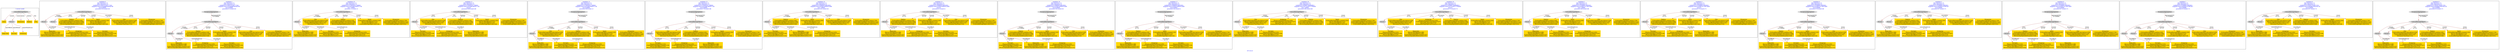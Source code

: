 digraph n0 {
fontcolor="blue"
remincross="true"
label="s01-cb.csv"
subgraph cluster_0 {
label="1-correct model"
n2[style="filled",color="white",fillcolor="lightgray",label="CulturalHeritageObject1"];
n3[shape="plaintext",style="filled",fillcolor="gold",label="Dated"];
n4[style="filled",color="white",fillcolor="lightgray",label="Person1"];
n5[shape="plaintext",style="filled",fillcolor="gold",label="Dimensions"];
n6[shape="plaintext",style="filled",fillcolor="gold",label="Medium"];
n7[shape="plaintext",style="filled",fillcolor="gold",label="Title"];
n8[shape="plaintext",style="filled",fillcolor="gold",label="Begin Date"];
n9[shape="plaintext",style="filled",fillcolor="gold",label="End Date"];
n10[shape="plaintext",style="filled",fillcolor="gold",label="Attribution"];
}
subgraph cluster_1 {
label="candidate 0\nlink coherence:1.0\nnode coherence:1.0\nconfidence:0.5443122190777542\nmapping score:0.6100088349306799\ncost:8.99994\n-precision:0.56-recall:0.62"
n12[style="filled",color="white",fillcolor="lightgray",label="CulturalHeritageObject1"];
n13[style="filled",color="white",fillcolor="lightgray",label="Person1"];
n14[style="filled",color="white",fillcolor="lightgray",label="Person2"];
n15[shape="plaintext",style="filled",fillcolor="gold",label="End Date\n[Person,dateOfDeath,0.501]\n[CulturalHeritageObject,created,0.239]\n[Person,dateOfBirth,0.225]\n[Person,biographicalInformation,0.034]"];
n16[shape="plaintext",style="filled",fillcolor="gold",label="Medium\n[CulturalHeritageObject,medium,0.83]\n[CulturalHeritageObject,description,0.064]\n[CulturalHeritageObject,provenance,0.057]\n[Person,biographicalInformation,0.049]"];
n17[shape="plaintext",style="filled",fillcolor="gold",label="Dated\n[CulturalHeritageObject,created,0.565]\n[Person,dateOfDeath,0.215]\n[Person,dateOfBirth,0.161]\n[CulturalHeritageObject,title,0.06]"];
n18[shape="plaintext",style="filled",fillcolor="gold",label="Title\n[CulturalHeritageObject,description,0.359]\n[Person,biographicalInformation,0.256]\n[CulturalHeritageObject,title,0.232]\n[Document,classLink,0.153]"];
n19[shape="plaintext",style="filled",fillcolor="gold",label="Begin Date\n[Person,dateOfDeath,0.396]\n[Person,dateOfBirth,0.308]\n[CulturalHeritageObject,created,0.247]\n[Person,biographicalInformation,0.05]"];
n20[shape="plaintext",style="filled",fillcolor="gold",label="Attribution\n[Person,nameOfThePerson,0.405]\n[CulturalHeritageObject,description,0.267]\n[Document,classLink,0.214]\n[CulturalHeritageObject,provenance,0.115]"];
n21[shape="plaintext",style="filled",fillcolor="gold",label="Dimensions\n[CulturalHeritageObject,extent,0.754]\n[CulturalHeritageObject,description,0.127]\n[CulturalHeritageObject,provenance,0.093]\n[CulturalHeritageObject,title,0.025]"];
}
subgraph cluster_2 {
label="candidate 1\nlink coherence:1.0\nnode coherence:1.0\nconfidence:0.5443122190777542\nmapping score:0.6100088349306799\ncost:9.99989\n-precision:0.5-recall:0.62"
n23[style="filled",color="white",fillcolor="lightgray",label="CulturalHeritageObject1"];
n24[style="filled",color="white",fillcolor="lightgray",label="Person1"];
n25[style="filled",color="white",fillcolor="lightgray",label="Person2"];
n26[style="filled",color="white",fillcolor="lightgray",label="EuropeanaAggregation1"];
n27[shape="plaintext",style="filled",fillcolor="gold",label="End Date\n[Person,dateOfDeath,0.501]\n[CulturalHeritageObject,created,0.239]\n[Person,dateOfBirth,0.225]\n[Person,biographicalInformation,0.034]"];
n28[shape="plaintext",style="filled",fillcolor="gold",label="Medium\n[CulturalHeritageObject,medium,0.83]\n[CulturalHeritageObject,description,0.064]\n[CulturalHeritageObject,provenance,0.057]\n[Person,biographicalInformation,0.049]"];
n29[shape="plaintext",style="filled",fillcolor="gold",label="Dated\n[CulturalHeritageObject,created,0.565]\n[Person,dateOfDeath,0.215]\n[Person,dateOfBirth,0.161]\n[CulturalHeritageObject,title,0.06]"];
n30[shape="plaintext",style="filled",fillcolor="gold",label="Title\n[CulturalHeritageObject,description,0.359]\n[Person,biographicalInformation,0.256]\n[CulturalHeritageObject,title,0.232]\n[Document,classLink,0.153]"];
n31[shape="plaintext",style="filled",fillcolor="gold",label="Begin Date\n[Person,dateOfDeath,0.396]\n[Person,dateOfBirth,0.308]\n[CulturalHeritageObject,created,0.247]\n[Person,biographicalInformation,0.05]"];
n32[shape="plaintext",style="filled",fillcolor="gold",label="Attribution\n[Person,nameOfThePerson,0.405]\n[CulturalHeritageObject,description,0.267]\n[Document,classLink,0.214]\n[CulturalHeritageObject,provenance,0.115]"];
n33[shape="plaintext",style="filled",fillcolor="gold",label="Dimensions\n[CulturalHeritageObject,extent,0.754]\n[CulturalHeritageObject,description,0.127]\n[CulturalHeritageObject,provenance,0.093]\n[CulturalHeritageObject,title,0.025]"];
}
subgraph cluster_3 {
label="candidate 10\nlink coherence:1.0\nnode coherence:1.0\nconfidence:0.5136265317186642\nmapping score:0.6235897962871738\ncost:7.99994\n-precision:1.0-recall:1.0"
n35[style="filled",color="white",fillcolor="lightgray",label="CulturalHeritageObject1"];
n36[style="filled",color="white",fillcolor="lightgray",label="Person1"];
n37[shape="plaintext",style="filled",fillcolor="gold",label="Title\n[CulturalHeritageObject,description,0.359]\n[Person,biographicalInformation,0.256]\n[CulturalHeritageObject,title,0.232]\n[Document,classLink,0.153]"];
n38[shape="plaintext",style="filled",fillcolor="gold",label="Medium\n[CulturalHeritageObject,medium,0.83]\n[CulturalHeritageObject,description,0.064]\n[CulturalHeritageObject,provenance,0.057]\n[Person,biographicalInformation,0.049]"];
n39[shape="plaintext",style="filled",fillcolor="gold",label="Dated\n[CulturalHeritageObject,created,0.565]\n[Person,dateOfDeath,0.215]\n[Person,dateOfBirth,0.161]\n[CulturalHeritageObject,title,0.06]"];
n40[shape="plaintext",style="filled",fillcolor="gold",label="Begin Date\n[Person,dateOfDeath,0.396]\n[Person,dateOfBirth,0.308]\n[CulturalHeritageObject,created,0.247]\n[Person,biographicalInformation,0.05]"];
n41[shape="plaintext",style="filled",fillcolor="gold",label="End Date\n[Person,dateOfDeath,0.501]\n[CulturalHeritageObject,created,0.239]\n[Person,dateOfBirth,0.225]\n[Person,biographicalInformation,0.034]"];
n42[shape="plaintext",style="filled",fillcolor="gold",label="Attribution\n[Person,nameOfThePerson,0.405]\n[CulturalHeritageObject,description,0.267]\n[Document,classLink,0.214]\n[CulturalHeritageObject,provenance,0.115]"];
n43[shape="plaintext",style="filled",fillcolor="gold",label="Dimensions\n[CulturalHeritageObject,extent,0.754]\n[CulturalHeritageObject,description,0.127]\n[CulturalHeritageObject,provenance,0.093]\n[CulturalHeritageObject,title,0.025]"];
}
subgraph cluster_4 {
label="candidate 11\nlink coherence:1.0\nnode coherence:1.0\nconfidence:0.5136265317186642\nmapping score:0.6235897962871738\ncost:8.0\n-precision:0.88-recall:0.88"
n45[style="filled",color="white",fillcolor="lightgray",label="CulturalHeritageObject1"];
n46[style="filled",color="white",fillcolor="lightgray",label="Person2"];
n47[shape="plaintext",style="filled",fillcolor="gold",label="Title\n[CulturalHeritageObject,description,0.359]\n[Person,biographicalInformation,0.256]\n[CulturalHeritageObject,title,0.232]\n[Document,classLink,0.153]"];
n48[shape="plaintext",style="filled",fillcolor="gold",label="End Date\n[Person,dateOfDeath,0.501]\n[CulturalHeritageObject,created,0.239]\n[Person,dateOfBirth,0.225]\n[Person,biographicalInformation,0.034]"];
n49[shape="plaintext",style="filled",fillcolor="gold",label="Attribution\n[Person,nameOfThePerson,0.405]\n[CulturalHeritageObject,description,0.267]\n[Document,classLink,0.214]\n[CulturalHeritageObject,provenance,0.115]"];
n50[shape="plaintext",style="filled",fillcolor="gold",label="Begin Date\n[Person,dateOfDeath,0.396]\n[Person,dateOfBirth,0.308]\n[CulturalHeritageObject,created,0.247]\n[Person,biographicalInformation,0.05]"];
n51[shape="plaintext",style="filled",fillcolor="gold",label="Medium\n[CulturalHeritageObject,medium,0.83]\n[CulturalHeritageObject,description,0.064]\n[CulturalHeritageObject,provenance,0.057]\n[Person,biographicalInformation,0.049]"];
n52[shape="plaintext",style="filled",fillcolor="gold",label="Dated\n[CulturalHeritageObject,created,0.565]\n[Person,dateOfDeath,0.215]\n[Person,dateOfBirth,0.161]\n[CulturalHeritageObject,title,0.06]"];
n53[shape="plaintext",style="filled",fillcolor="gold",label="Dimensions\n[CulturalHeritageObject,extent,0.754]\n[CulturalHeritageObject,description,0.127]\n[CulturalHeritageObject,provenance,0.093]\n[CulturalHeritageObject,title,0.025]"];
}
subgraph cluster_5 {
label="candidate 12\nlink coherence:1.0\nnode coherence:1.0\nconfidence:0.5136265317186642\nmapping score:0.6235897962871738\ncost:8.99989\n-precision:0.89-recall:1.0"
n55[style="filled",color="white",fillcolor="lightgray",label="CulturalHeritageObject1"];
n56[style="filled",color="white",fillcolor="lightgray",label="Person1"];
n57[style="filled",color="white",fillcolor="lightgray",label="EuropeanaAggregation1"];
n58[shape="plaintext",style="filled",fillcolor="gold",label="Title\n[CulturalHeritageObject,description,0.359]\n[Person,biographicalInformation,0.256]\n[CulturalHeritageObject,title,0.232]\n[Document,classLink,0.153]"];
n59[shape="plaintext",style="filled",fillcolor="gold",label="Medium\n[CulturalHeritageObject,medium,0.83]\n[CulturalHeritageObject,description,0.064]\n[CulturalHeritageObject,provenance,0.057]\n[Person,biographicalInformation,0.049]"];
n60[shape="plaintext",style="filled",fillcolor="gold",label="Dated\n[CulturalHeritageObject,created,0.565]\n[Person,dateOfDeath,0.215]\n[Person,dateOfBirth,0.161]\n[CulturalHeritageObject,title,0.06]"];
n61[shape="plaintext",style="filled",fillcolor="gold",label="Begin Date\n[Person,dateOfDeath,0.396]\n[Person,dateOfBirth,0.308]\n[CulturalHeritageObject,created,0.247]\n[Person,biographicalInformation,0.05]"];
n62[shape="plaintext",style="filled",fillcolor="gold",label="End Date\n[Person,dateOfDeath,0.501]\n[CulturalHeritageObject,created,0.239]\n[Person,dateOfBirth,0.225]\n[Person,biographicalInformation,0.034]"];
n63[shape="plaintext",style="filled",fillcolor="gold",label="Attribution\n[Person,nameOfThePerson,0.405]\n[CulturalHeritageObject,description,0.267]\n[Document,classLink,0.214]\n[CulturalHeritageObject,provenance,0.115]"];
n64[shape="plaintext",style="filled",fillcolor="gold",label="Dimensions\n[CulturalHeritageObject,extent,0.754]\n[CulturalHeritageObject,description,0.127]\n[CulturalHeritageObject,provenance,0.093]\n[CulturalHeritageObject,title,0.025]"];
}
subgraph cluster_6 {
label="candidate 13\nlink coherence:1.0\nnode coherence:1.0\nconfidence:0.5136265317186642\nmapping score:0.6235897962871738\ncost:8.99995\n-precision:0.78-recall:0.88"
n66[style="filled",color="white",fillcolor="lightgray",label="CulturalHeritageObject1"];
n67[style="filled",color="white",fillcolor="lightgray",label="Person2"];
n68[style="filled",color="white",fillcolor="lightgray",label="EuropeanaAggregation1"];
n69[shape="plaintext",style="filled",fillcolor="gold",label="Title\n[CulturalHeritageObject,description,0.359]\n[Person,biographicalInformation,0.256]\n[CulturalHeritageObject,title,0.232]\n[Document,classLink,0.153]"];
n70[shape="plaintext",style="filled",fillcolor="gold",label="End Date\n[Person,dateOfDeath,0.501]\n[CulturalHeritageObject,created,0.239]\n[Person,dateOfBirth,0.225]\n[Person,biographicalInformation,0.034]"];
n71[shape="plaintext",style="filled",fillcolor="gold",label="Attribution\n[Person,nameOfThePerson,0.405]\n[CulturalHeritageObject,description,0.267]\n[Document,classLink,0.214]\n[CulturalHeritageObject,provenance,0.115]"];
n72[shape="plaintext",style="filled",fillcolor="gold",label="Begin Date\n[Person,dateOfDeath,0.396]\n[Person,dateOfBirth,0.308]\n[CulturalHeritageObject,created,0.247]\n[Person,biographicalInformation,0.05]"];
n73[shape="plaintext",style="filled",fillcolor="gold",label="Medium\n[CulturalHeritageObject,medium,0.83]\n[CulturalHeritageObject,description,0.064]\n[CulturalHeritageObject,provenance,0.057]\n[Person,biographicalInformation,0.049]"];
n74[shape="plaintext",style="filled",fillcolor="gold",label="Dated\n[CulturalHeritageObject,created,0.565]\n[Person,dateOfDeath,0.215]\n[Person,dateOfBirth,0.161]\n[CulturalHeritageObject,title,0.06]"];
n75[shape="plaintext",style="filled",fillcolor="gold",label="Dimensions\n[CulturalHeritageObject,extent,0.754]\n[CulturalHeritageObject,description,0.127]\n[CulturalHeritageObject,provenance,0.093]\n[CulturalHeritageObject,title,0.025]"];
}
subgraph cluster_7 {
label="candidate 14\nlink coherence:1.0\nnode coherence:1.0\nconfidence:0.5048950704610635\nmapping score:0.6206793092013069\ncost:7.99994\n-precision:0.62-recall:0.62"
n77[style="filled",color="white",fillcolor="lightgray",label="CulturalHeritageObject1"];
n78[style="filled",color="white",fillcolor="lightgray",label="Person1"];
n79[shape="plaintext",style="filled",fillcolor="gold",label="Medium\n[CulturalHeritageObject,medium,0.83]\n[CulturalHeritageObject,description,0.064]\n[CulturalHeritageObject,provenance,0.057]\n[Person,biographicalInformation,0.049]"];
n80[shape="plaintext",style="filled",fillcolor="gold",label="Dated\n[CulturalHeritageObject,created,0.565]\n[Person,dateOfDeath,0.215]\n[Person,dateOfBirth,0.161]\n[CulturalHeritageObject,title,0.06]"];
n81[shape="plaintext",style="filled",fillcolor="gold",label="Title\n[CulturalHeritageObject,description,0.359]\n[Person,biographicalInformation,0.256]\n[CulturalHeritageObject,title,0.232]\n[Document,classLink,0.153]"];
n82[shape="plaintext",style="filled",fillcolor="gold",label="End Date\n[Person,dateOfDeath,0.501]\n[CulturalHeritageObject,created,0.239]\n[Person,dateOfBirth,0.225]\n[Person,biographicalInformation,0.034]"];
n83[shape="plaintext",style="filled",fillcolor="gold",label="Begin Date\n[Person,dateOfDeath,0.396]\n[Person,dateOfBirth,0.308]\n[CulturalHeritageObject,created,0.247]\n[Person,biographicalInformation,0.05]"];
n84[shape="plaintext",style="filled",fillcolor="gold",label="Attribution\n[Person,nameOfThePerson,0.405]\n[CulturalHeritageObject,description,0.267]\n[Document,classLink,0.214]\n[CulturalHeritageObject,provenance,0.115]"];
n85[shape="plaintext",style="filled",fillcolor="gold",label="Dimensions\n[CulturalHeritageObject,extent,0.754]\n[CulturalHeritageObject,description,0.127]\n[CulturalHeritageObject,provenance,0.093]\n[CulturalHeritageObject,title,0.025]"];
}
subgraph cluster_8 {
label="candidate 15\nlink coherence:1.0\nnode coherence:1.0\nconfidence:0.5048950704610635\nmapping score:0.6206793092013069\ncost:8.0\n-precision:0.5-recall:0.5"
n87[style="filled",color="white",fillcolor="lightgray",label="CulturalHeritageObject1"];
n88[style="filled",color="white",fillcolor="lightgray",label="Person2"];
n89[shape="plaintext",style="filled",fillcolor="gold",label="Begin Date\n[Person,dateOfDeath,0.396]\n[Person,dateOfBirth,0.308]\n[CulturalHeritageObject,created,0.247]\n[Person,biographicalInformation,0.05]"];
n90[shape="plaintext",style="filled",fillcolor="gold",label="Attribution\n[Person,nameOfThePerson,0.405]\n[CulturalHeritageObject,description,0.267]\n[Document,classLink,0.214]\n[CulturalHeritageObject,provenance,0.115]"];
n91[shape="plaintext",style="filled",fillcolor="gold",label="End Date\n[Person,dateOfDeath,0.501]\n[CulturalHeritageObject,created,0.239]\n[Person,dateOfBirth,0.225]\n[Person,biographicalInformation,0.034]"];
n92[shape="plaintext",style="filled",fillcolor="gold",label="Medium\n[CulturalHeritageObject,medium,0.83]\n[CulturalHeritageObject,description,0.064]\n[CulturalHeritageObject,provenance,0.057]\n[Person,biographicalInformation,0.049]"];
n93[shape="plaintext",style="filled",fillcolor="gold",label="Dated\n[CulturalHeritageObject,created,0.565]\n[Person,dateOfDeath,0.215]\n[Person,dateOfBirth,0.161]\n[CulturalHeritageObject,title,0.06]"];
n94[shape="plaintext",style="filled",fillcolor="gold",label="Title\n[CulturalHeritageObject,description,0.359]\n[Person,biographicalInformation,0.256]\n[CulturalHeritageObject,title,0.232]\n[Document,classLink,0.153]"];
n95[shape="plaintext",style="filled",fillcolor="gold",label="Dimensions\n[CulturalHeritageObject,extent,0.754]\n[CulturalHeritageObject,description,0.127]\n[CulturalHeritageObject,provenance,0.093]\n[CulturalHeritageObject,title,0.025]"];
}
subgraph cluster_9 {
label="candidate 16\nlink coherence:1.0\nnode coherence:1.0\nconfidence:0.5048950704610635\nmapping score:0.6206793092013069\ncost:8.99989\n-precision:0.56-recall:0.62"
n97[style="filled",color="white",fillcolor="lightgray",label="CulturalHeritageObject1"];
n98[style="filled",color="white",fillcolor="lightgray",label="Person1"];
n99[style="filled",color="white",fillcolor="lightgray",label="EuropeanaAggregation1"];
n100[shape="plaintext",style="filled",fillcolor="gold",label="Medium\n[CulturalHeritageObject,medium,0.83]\n[CulturalHeritageObject,description,0.064]\n[CulturalHeritageObject,provenance,0.057]\n[Person,biographicalInformation,0.049]"];
n101[shape="plaintext",style="filled",fillcolor="gold",label="Dated\n[CulturalHeritageObject,created,0.565]\n[Person,dateOfDeath,0.215]\n[Person,dateOfBirth,0.161]\n[CulturalHeritageObject,title,0.06]"];
n102[shape="plaintext",style="filled",fillcolor="gold",label="Title\n[CulturalHeritageObject,description,0.359]\n[Person,biographicalInformation,0.256]\n[CulturalHeritageObject,title,0.232]\n[Document,classLink,0.153]"];
n103[shape="plaintext",style="filled",fillcolor="gold",label="End Date\n[Person,dateOfDeath,0.501]\n[CulturalHeritageObject,created,0.239]\n[Person,dateOfBirth,0.225]\n[Person,biographicalInformation,0.034]"];
n104[shape="plaintext",style="filled",fillcolor="gold",label="Begin Date\n[Person,dateOfDeath,0.396]\n[Person,dateOfBirth,0.308]\n[CulturalHeritageObject,created,0.247]\n[Person,biographicalInformation,0.05]"];
n105[shape="plaintext",style="filled",fillcolor="gold",label="Attribution\n[Person,nameOfThePerson,0.405]\n[CulturalHeritageObject,description,0.267]\n[Document,classLink,0.214]\n[CulturalHeritageObject,provenance,0.115]"];
n106[shape="plaintext",style="filled",fillcolor="gold",label="Dimensions\n[CulturalHeritageObject,extent,0.754]\n[CulturalHeritageObject,description,0.127]\n[CulturalHeritageObject,provenance,0.093]\n[CulturalHeritageObject,title,0.025]"];
}
subgraph cluster_10 {
label="candidate 17\nlink coherence:1.0\nnode coherence:1.0\nconfidence:0.5048950704610635\nmapping score:0.6206793092013069\ncost:8.99995\n-precision:0.44-recall:0.5"
n108[style="filled",color="white",fillcolor="lightgray",label="CulturalHeritageObject1"];
n109[style="filled",color="white",fillcolor="lightgray",label="Person2"];
n110[style="filled",color="white",fillcolor="lightgray",label="EuropeanaAggregation1"];
n111[shape="plaintext",style="filled",fillcolor="gold",label="Begin Date\n[Person,dateOfDeath,0.396]\n[Person,dateOfBirth,0.308]\n[CulturalHeritageObject,created,0.247]\n[Person,biographicalInformation,0.05]"];
n112[shape="plaintext",style="filled",fillcolor="gold",label="Attribution\n[Person,nameOfThePerson,0.405]\n[CulturalHeritageObject,description,0.267]\n[Document,classLink,0.214]\n[CulturalHeritageObject,provenance,0.115]"];
n113[shape="plaintext",style="filled",fillcolor="gold",label="End Date\n[Person,dateOfDeath,0.501]\n[CulturalHeritageObject,created,0.239]\n[Person,dateOfBirth,0.225]\n[Person,biographicalInformation,0.034]"];
n114[shape="plaintext",style="filled",fillcolor="gold",label="Medium\n[CulturalHeritageObject,medium,0.83]\n[CulturalHeritageObject,description,0.064]\n[CulturalHeritageObject,provenance,0.057]\n[Person,biographicalInformation,0.049]"];
n115[shape="plaintext",style="filled",fillcolor="gold",label="Dated\n[CulturalHeritageObject,created,0.565]\n[Person,dateOfDeath,0.215]\n[Person,dateOfBirth,0.161]\n[CulturalHeritageObject,title,0.06]"];
n116[shape="plaintext",style="filled",fillcolor="gold",label="Title\n[CulturalHeritageObject,description,0.359]\n[Person,biographicalInformation,0.256]\n[CulturalHeritageObject,title,0.232]\n[Document,classLink,0.153]"];
n117[shape="plaintext",style="filled",fillcolor="gold",label="Dimensions\n[CulturalHeritageObject,extent,0.754]\n[CulturalHeritageObject,description,0.127]\n[CulturalHeritageObject,provenance,0.093]\n[CulturalHeritageObject,title,0.025]"];
}
subgraph cluster_11 {
label="candidate 18\nlink coherence:1.0\nnode coherence:1.0\nconfidence:0.4938871946969911\nmapping score:0.6170100172799494\ncost:7.99994\n-precision:0.88-recall:0.88"
n119[style="filled",color="white",fillcolor="lightgray",label="CulturalHeritageObject1"];
n120[style="filled",color="white",fillcolor="lightgray",label="Person1"];
n121[shape="plaintext",style="filled",fillcolor="gold",label="Title\n[CulturalHeritageObject,description,0.359]\n[Person,biographicalInformation,0.256]\n[CulturalHeritageObject,title,0.232]\n[Document,classLink,0.153]"];
n122[shape="plaintext",style="filled",fillcolor="gold",label="Attribution\n[Person,nameOfThePerson,0.405]\n[CulturalHeritageObject,description,0.267]\n[Document,classLink,0.214]\n[CulturalHeritageObject,provenance,0.115]"];
n123[shape="plaintext",style="filled",fillcolor="gold",label="Medium\n[CulturalHeritageObject,medium,0.83]\n[CulturalHeritageObject,description,0.064]\n[CulturalHeritageObject,provenance,0.057]\n[Person,biographicalInformation,0.049]"];
n124[shape="plaintext",style="filled",fillcolor="gold",label="Dated\n[CulturalHeritageObject,created,0.565]\n[Person,dateOfDeath,0.215]\n[Person,dateOfBirth,0.161]\n[CulturalHeritageObject,title,0.06]"];
n125[shape="plaintext",style="filled",fillcolor="gold",label="Begin Date\n[Person,dateOfDeath,0.396]\n[Person,dateOfBirth,0.308]\n[CulturalHeritageObject,created,0.247]\n[Person,biographicalInformation,0.05]"];
n126[shape="plaintext",style="filled",fillcolor="gold",label="End Date\n[Person,dateOfDeath,0.501]\n[CulturalHeritageObject,created,0.239]\n[Person,dateOfBirth,0.225]\n[Person,biographicalInformation,0.034]"];
n127[shape="plaintext",style="filled",fillcolor="gold",label="Dimensions\n[CulturalHeritageObject,extent,0.754]\n[CulturalHeritageObject,description,0.127]\n[CulturalHeritageObject,provenance,0.093]\n[CulturalHeritageObject,title,0.025]"];
}
subgraph cluster_12 {
label="candidate 19\nlink coherence:1.0\nnode coherence:1.0\nconfidence:0.4938871946969911\nmapping score:0.6170100172799494\ncost:8.0\n-precision:0.75-recall:0.75"
n129[style="filled",color="white",fillcolor="lightgray",label="CulturalHeritageObject1"];
n130[style="filled",color="white",fillcolor="lightgray",label="Person2"];
n131[shape="plaintext",style="filled",fillcolor="gold",label="Title\n[CulturalHeritageObject,description,0.359]\n[Person,biographicalInformation,0.256]\n[CulturalHeritageObject,title,0.232]\n[Document,classLink,0.153]"];
n132[shape="plaintext",style="filled",fillcolor="gold",label="End Date\n[Person,dateOfDeath,0.501]\n[CulturalHeritageObject,created,0.239]\n[Person,dateOfBirth,0.225]\n[Person,biographicalInformation,0.034]"];
n133[shape="plaintext",style="filled",fillcolor="gold",label="Begin Date\n[Person,dateOfDeath,0.396]\n[Person,dateOfBirth,0.308]\n[CulturalHeritageObject,created,0.247]\n[Person,biographicalInformation,0.05]"];
n134[shape="plaintext",style="filled",fillcolor="gold",label="Attribution\n[Person,nameOfThePerson,0.405]\n[CulturalHeritageObject,description,0.267]\n[Document,classLink,0.214]\n[CulturalHeritageObject,provenance,0.115]"];
n135[shape="plaintext",style="filled",fillcolor="gold",label="Medium\n[CulturalHeritageObject,medium,0.83]\n[CulturalHeritageObject,description,0.064]\n[CulturalHeritageObject,provenance,0.057]\n[Person,biographicalInformation,0.049]"];
n136[shape="plaintext",style="filled",fillcolor="gold",label="Dated\n[CulturalHeritageObject,created,0.565]\n[Person,dateOfDeath,0.215]\n[Person,dateOfBirth,0.161]\n[CulturalHeritageObject,title,0.06]"];
n137[shape="plaintext",style="filled",fillcolor="gold",label="Dimensions\n[CulturalHeritageObject,extent,0.754]\n[CulturalHeritageObject,description,0.127]\n[CulturalHeritageObject,provenance,0.093]\n[CulturalHeritageObject,title,0.025]"];
}
subgraph cluster_13 {
label="candidate 2\nlink coherence:1.0\nnode coherence:1.0\nconfidence:0.5316969579492853\nmapping score:0.6296132716973809\ncost:7.99994\n-precision:0.88-recall:0.88"
n139[style="filled",color="white",fillcolor="lightgray",label="CulturalHeritageObject1"];
n140[style="filled",color="white",fillcolor="lightgray",label="Person1"];
n141[shape="plaintext",style="filled",fillcolor="gold",label="Medium\n[CulturalHeritageObject,medium,0.83]\n[CulturalHeritageObject,description,0.064]\n[CulturalHeritageObject,provenance,0.057]\n[Person,biographicalInformation,0.049]"];
n142[shape="plaintext",style="filled",fillcolor="gold",label="Dated\n[CulturalHeritageObject,created,0.565]\n[Person,dateOfDeath,0.215]\n[Person,dateOfBirth,0.161]\n[CulturalHeritageObject,title,0.06]"];
n143[shape="plaintext",style="filled",fillcolor="gold",label="Title\n[CulturalHeritageObject,description,0.359]\n[Person,biographicalInformation,0.256]\n[CulturalHeritageObject,title,0.232]\n[Document,classLink,0.153]"];
n144[shape="plaintext",style="filled",fillcolor="gold",label="Begin Date\n[Person,dateOfDeath,0.396]\n[Person,dateOfBirth,0.308]\n[CulturalHeritageObject,created,0.247]\n[Person,biographicalInformation,0.05]"];
n145[shape="plaintext",style="filled",fillcolor="gold",label="End Date\n[Person,dateOfDeath,0.501]\n[CulturalHeritageObject,created,0.239]\n[Person,dateOfBirth,0.225]\n[Person,biographicalInformation,0.034]"];
n146[shape="plaintext",style="filled",fillcolor="gold",label="Attribution\n[Person,nameOfThePerson,0.405]\n[CulturalHeritageObject,description,0.267]\n[Document,classLink,0.214]\n[CulturalHeritageObject,provenance,0.115]"];
n147[shape="plaintext",style="filled",fillcolor="gold",label="Dimensions\n[CulturalHeritageObject,extent,0.754]\n[CulturalHeritageObject,description,0.127]\n[CulturalHeritageObject,provenance,0.093]\n[CulturalHeritageObject,title,0.025]"];
}
subgraph cluster_14 {
label="candidate 3\nlink coherence:1.0\nnode coherence:1.0\nconfidence:0.5316969579492853\nmapping score:0.6296132716973809\ncost:8.0\n-precision:0.75-recall:0.75"
n149[style="filled",color="white",fillcolor="lightgray",label="CulturalHeritageObject1"];
n150[style="filled",color="white",fillcolor="lightgray",label="Person2"];
n151[shape="plaintext",style="filled",fillcolor="gold",label="End Date\n[Person,dateOfDeath,0.501]\n[CulturalHeritageObject,created,0.239]\n[Person,dateOfBirth,0.225]\n[Person,biographicalInformation,0.034]"];
n152[shape="plaintext",style="filled",fillcolor="gold",label="Attribution\n[Person,nameOfThePerson,0.405]\n[CulturalHeritageObject,description,0.267]\n[Document,classLink,0.214]\n[CulturalHeritageObject,provenance,0.115]"];
n153[shape="plaintext",style="filled",fillcolor="gold",label="Begin Date\n[Person,dateOfDeath,0.396]\n[Person,dateOfBirth,0.308]\n[CulturalHeritageObject,created,0.247]\n[Person,biographicalInformation,0.05]"];
n154[shape="plaintext",style="filled",fillcolor="gold",label="Medium\n[CulturalHeritageObject,medium,0.83]\n[CulturalHeritageObject,description,0.064]\n[CulturalHeritageObject,provenance,0.057]\n[Person,biographicalInformation,0.049]"];
n155[shape="plaintext",style="filled",fillcolor="gold",label="Dated\n[CulturalHeritageObject,created,0.565]\n[Person,dateOfDeath,0.215]\n[Person,dateOfBirth,0.161]\n[CulturalHeritageObject,title,0.06]"];
n156[shape="plaintext",style="filled",fillcolor="gold",label="Title\n[CulturalHeritageObject,description,0.359]\n[Person,biographicalInformation,0.256]\n[CulturalHeritageObject,title,0.232]\n[Document,classLink,0.153]"];
n157[shape="plaintext",style="filled",fillcolor="gold",label="Dimensions\n[CulturalHeritageObject,extent,0.754]\n[CulturalHeritageObject,description,0.127]\n[CulturalHeritageObject,provenance,0.093]\n[CulturalHeritageObject,title,0.025]"];
}
subgraph cluster_15 {
label="candidate 4\nlink coherence:1.0\nnode coherence:1.0\nconfidence:0.5316969579492853\nmapping score:0.6296132716973809\ncost:8.99989\n-precision:0.78-recall:0.88"
n159[style="filled",color="white",fillcolor="lightgray",label="CulturalHeritageObject1"];
n160[style="filled",color="white",fillcolor="lightgray",label="Person1"];
n161[style="filled",color="white",fillcolor="lightgray",label="EuropeanaAggregation1"];
n162[shape="plaintext",style="filled",fillcolor="gold",label="Medium\n[CulturalHeritageObject,medium,0.83]\n[CulturalHeritageObject,description,0.064]\n[CulturalHeritageObject,provenance,0.057]\n[Person,biographicalInformation,0.049]"];
n163[shape="plaintext",style="filled",fillcolor="gold",label="Dated\n[CulturalHeritageObject,created,0.565]\n[Person,dateOfDeath,0.215]\n[Person,dateOfBirth,0.161]\n[CulturalHeritageObject,title,0.06]"];
n164[shape="plaintext",style="filled",fillcolor="gold",label="Title\n[CulturalHeritageObject,description,0.359]\n[Person,biographicalInformation,0.256]\n[CulturalHeritageObject,title,0.232]\n[Document,classLink,0.153]"];
n165[shape="plaintext",style="filled",fillcolor="gold",label="Begin Date\n[Person,dateOfDeath,0.396]\n[Person,dateOfBirth,0.308]\n[CulturalHeritageObject,created,0.247]\n[Person,biographicalInformation,0.05]"];
n166[shape="plaintext",style="filled",fillcolor="gold",label="End Date\n[Person,dateOfDeath,0.501]\n[CulturalHeritageObject,created,0.239]\n[Person,dateOfBirth,0.225]\n[Person,biographicalInformation,0.034]"];
n167[shape="plaintext",style="filled",fillcolor="gold",label="Attribution\n[Person,nameOfThePerson,0.405]\n[CulturalHeritageObject,description,0.267]\n[Document,classLink,0.214]\n[CulturalHeritageObject,provenance,0.115]"];
n168[shape="plaintext",style="filled",fillcolor="gold",label="Dimensions\n[CulturalHeritageObject,extent,0.754]\n[CulturalHeritageObject,description,0.127]\n[CulturalHeritageObject,provenance,0.093]\n[CulturalHeritageObject,title,0.025]"];
}
subgraph cluster_16 {
label="candidate 5\nlink coherence:1.0\nnode coherence:1.0\nconfidence:0.5316969579492853\nmapping score:0.605803747887857\ncost:8.99994\n-precision:0.67-recall:0.75"
n170[style="filled",color="white",fillcolor="lightgray",label="CulturalHeritageObject1"];
n171[style="filled",color="white",fillcolor="lightgray",label="Person1"];
n172[style="filled",color="white",fillcolor="lightgray",label="Person2"];
n173[shape="plaintext",style="filled",fillcolor="gold",label="Attribution\n[Person,nameOfThePerson,0.405]\n[CulturalHeritageObject,description,0.267]\n[Document,classLink,0.214]\n[CulturalHeritageObject,provenance,0.115]"];
n174[shape="plaintext",style="filled",fillcolor="gold",label="Medium\n[CulturalHeritageObject,medium,0.83]\n[CulturalHeritageObject,description,0.064]\n[CulturalHeritageObject,provenance,0.057]\n[Person,biographicalInformation,0.049]"];
n175[shape="plaintext",style="filled",fillcolor="gold",label="Dated\n[CulturalHeritageObject,created,0.565]\n[Person,dateOfDeath,0.215]\n[Person,dateOfBirth,0.161]\n[CulturalHeritageObject,title,0.06]"];
n176[shape="plaintext",style="filled",fillcolor="gold",label="Title\n[CulturalHeritageObject,description,0.359]\n[Person,biographicalInformation,0.256]\n[CulturalHeritageObject,title,0.232]\n[Document,classLink,0.153]"];
n177[shape="plaintext",style="filled",fillcolor="gold",label="Begin Date\n[Person,dateOfDeath,0.396]\n[Person,dateOfBirth,0.308]\n[CulturalHeritageObject,created,0.247]\n[Person,biographicalInformation,0.05]"];
n178[shape="plaintext",style="filled",fillcolor="gold",label="End Date\n[Person,dateOfDeath,0.501]\n[CulturalHeritageObject,created,0.239]\n[Person,dateOfBirth,0.225]\n[Person,biographicalInformation,0.034]"];
n179[shape="plaintext",style="filled",fillcolor="gold",label="Dimensions\n[CulturalHeritageObject,extent,0.754]\n[CulturalHeritageObject,description,0.127]\n[CulturalHeritageObject,provenance,0.093]\n[CulturalHeritageObject,title,0.025]"];
}
subgraph cluster_17 {
label="candidate 6\nlink coherence:1.0\nnode coherence:1.0\nconfidence:0.5316969579492853\nmapping score:0.6296132716973809\ncost:8.99995\n-precision:0.67-recall:0.75"
n181[style="filled",color="white",fillcolor="lightgray",label="CulturalHeritageObject1"];
n182[style="filled",color="white",fillcolor="lightgray",label="Person2"];
n183[style="filled",color="white",fillcolor="lightgray",label="EuropeanaAggregation1"];
n184[shape="plaintext",style="filled",fillcolor="gold",label="End Date\n[Person,dateOfDeath,0.501]\n[CulturalHeritageObject,created,0.239]\n[Person,dateOfBirth,0.225]\n[Person,biographicalInformation,0.034]"];
n185[shape="plaintext",style="filled",fillcolor="gold",label="Attribution\n[Person,nameOfThePerson,0.405]\n[CulturalHeritageObject,description,0.267]\n[Document,classLink,0.214]\n[CulturalHeritageObject,provenance,0.115]"];
n186[shape="plaintext",style="filled",fillcolor="gold",label="Begin Date\n[Person,dateOfDeath,0.396]\n[Person,dateOfBirth,0.308]\n[CulturalHeritageObject,created,0.247]\n[Person,biographicalInformation,0.05]"];
n187[shape="plaintext",style="filled",fillcolor="gold",label="Medium\n[CulturalHeritageObject,medium,0.83]\n[CulturalHeritageObject,description,0.064]\n[CulturalHeritageObject,provenance,0.057]\n[Person,biographicalInformation,0.049]"];
n188[shape="plaintext",style="filled",fillcolor="gold",label="Dated\n[CulturalHeritageObject,created,0.565]\n[Person,dateOfDeath,0.215]\n[Person,dateOfBirth,0.161]\n[CulturalHeritageObject,title,0.06]"];
n189[shape="plaintext",style="filled",fillcolor="gold",label="Title\n[CulturalHeritageObject,description,0.359]\n[Person,biographicalInformation,0.256]\n[CulturalHeritageObject,title,0.232]\n[Document,classLink,0.153]"];
n190[shape="plaintext",style="filled",fillcolor="gold",label="Dimensions\n[CulturalHeritageObject,extent,0.754]\n[CulturalHeritageObject,description,0.127]\n[CulturalHeritageObject,provenance,0.093]\n[CulturalHeritageObject,title,0.025]"];
}
subgraph cluster_18 {
label="candidate 7\nlink coherence:1.0\nnode coherence:1.0\nconfidence:0.5316969579492853\nmapping score:0.605803747887857\ncost:9.99989\n-precision:0.6-recall:0.75"
n192[style="filled",color="white",fillcolor="lightgray",label="CulturalHeritageObject1"];
n193[style="filled",color="white",fillcolor="lightgray",label="Person1"];
n194[style="filled",color="white",fillcolor="lightgray",label="Person2"];
n195[style="filled",color="white",fillcolor="lightgray",label="EuropeanaAggregation1"];
n196[shape="plaintext",style="filled",fillcolor="gold",label="Attribution\n[Person,nameOfThePerson,0.405]\n[CulturalHeritageObject,description,0.267]\n[Document,classLink,0.214]\n[CulturalHeritageObject,provenance,0.115]"];
n197[shape="plaintext",style="filled",fillcolor="gold",label="Medium\n[CulturalHeritageObject,medium,0.83]\n[CulturalHeritageObject,description,0.064]\n[CulturalHeritageObject,provenance,0.057]\n[Person,biographicalInformation,0.049]"];
n198[shape="plaintext",style="filled",fillcolor="gold",label="Dated\n[CulturalHeritageObject,created,0.565]\n[Person,dateOfDeath,0.215]\n[Person,dateOfBirth,0.161]\n[CulturalHeritageObject,title,0.06]"];
n199[shape="plaintext",style="filled",fillcolor="gold",label="Title\n[CulturalHeritageObject,description,0.359]\n[Person,biographicalInformation,0.256]\n[CulturalHeritageObject,title,0.232]\n[Document,classLink,0.153]"];
n200[shape="plaintext",style="filled",fillcolor="gold",label="Begin Date\n[Person,dateOfDeath,0.396]\n[Person,dateOfBirth,0.308]\n[CulturalHeritageObject,created,0.247]\n[Person,biographicalInformation,0.05]"];
n201[shape="plaintext",style="filled",fillcolor="gold",label="End Date\n[Person,dateOfDeath,0.501]\n[CulturalHeritageObject,created,0.239]\n[Person,dateOfBirth,0.225]\n[Person,biographicalInformation,0.034]"];
n202[shape="plaintext",style="filled",fillcolor="gold",label="Dimensions\n[CulturalHeritageObject,extent,0.754]\n[CulturalHeritageObject,description,0.127]\n[CulturalHeritageObject,provenance,0.093]\n[CulturalHeritageObject,title,0.025]"];
}
subgraph cluster_19 {
label="candidate 8\nlink coherence:1.0\nnode coherence:1.0\nconfidence:0.5262417928471331\nmapping score:0.6039853595204728\ncost:8.99994\n-precision:0.67-recall:0.75"
n204[style="filled",color="white",fillcolor="lightgray",label="CulturalHeritageObject1"];
n205[style="filled",color="white",fillcolor="lightgray",label="Person1"];
n206[style="filled",color="white",fillcolor="lightgray",label="Person2"];
n207[shape="plaintext",style="filled",fillcolor="gold",label="Title\n[CulturalHeritageObject,description,0.359]\n[Person,biographicalInformation,0.256]\n[CulturalHeritageObject,title,0.232]\n[Document,classLink,0.153]"];
n208[shape="plaintext",style="filled",fillcolor="gold",label="End Date\n[Person,dateOfDeath,0.501]\n[CulturalHeritageObject,created,0.239]\n[Person,dateOfBirth,0.225]\n[Person,biographicalInformation,0.034]"];
n209[shape="plaintext",style="filled",fillcolor="gold",label="Medium\n[CulturalHeritageObject,medium,0.83]\n[CulturalHeritageObject,description,0.064]\n[CulturalHeritageObject,provenance,0.057]\n[Person,biographicalInformation,0.049]"];
n210[shape="plaintext",style="filled",fillcolor="gold",label="Dated\n[CulturalHeritageObject,created,0.565]\n[Person,dateOfDeath,0.215]\n[Person,dateOfBirth,0.161]\n[CulturalHeritageObject,title,0.06]"];
n211[shape="plaintext",style="filled",fillcolor="gold",label="Begin Date\n[Person,dateOfDeath,0.396]\n[Person,dateOfBirth,0.308]\n[CulturalHeritageObject,created,0.247]\n[Person,biographicalInformation,0.05]"];
n212[shape="plaintext",style="filled",fillcolor="gold",label="Attribution\n[Person,nameOfThePerson,0.405]\n[CulturalHeritageObject,description,0.267]\n[Document,classLink,0.214]\n[CulturalHeritageObject,provenance,0.115]"];
n213[shape="plaintext",style="filled",fillcolor="gold",label="Dimensions\n[CulturalHeritageObject,extent,0.754]\n[CulturalHeritageObject,description,0.127]\n[CulturalHeritageObject,provenance,0.093]\n[CulturalHeritageObject,title,0.025]"];
}
subgraph cluster_20 {
label="candidate 9\nlink coherence:1.0\nnode coherence:1.0\nconfidence:0.5262417928471331\nmapping score:0.6039853595204728\ncost:9.99989\n-precision:0.6-recall:0.75"
n215[style="filled",color="white",fillcolor="lightgray",label="CulturalHeritageObject1"];
n216[style="filled",color="white",fillcolor="lightgray",label="Person1"];
n217[style="filled",color="white",fillcolor="lightgray",label="Person2"];
n218[style="filled",color="white",fillcolor="lightgray",label="EuropeanaAggregation1"];
n219[shape="plaintext",style="filled",fillcolor="gold",label="Title\n[CulturalHeritageObject,description,0.359]\n[Person,biographicalInformation,0.256]\n[CulturalHeritageObject,title,0.232]\n[Document,classLink,0.153]"];
n220[shape="plaintext",style="filled",fillcolor="gold",label="End Date\n[Person,dateOfDeath,0.501]\n[CulturalHeritageObject,created,0.239]\n[Person,dateOfBirth,0.225]\n[Person,biographicalInformation,0.034]"];
n221[shape="plaintext",style="filled",fillcolor="gold",label="Medium\n[CulturalHeritageObject,medium,0.83]\n[CulturalHeritageObject,description,0.064]\n[CulturalHeritageObject,provenance,0.057]\n[Person,biographicalInformation,0.049]"];
n222[shape="plaintext",style="filled",fillcolor="gold",label="Dated\n[CulturalHeritageObject,created,0.565]\n[Person,dateOfDeath,0.215]\n[Person,dateOfBirth,0.161]\n[CulturalHeritageObject,title,0.06]"];
n223[shape="plaintext",style="filled",fillcolor="gold",label="Begin Date\n[Person,dateOfDeath,0.396]\n[Person,dateOfBirth,0.308]\n[CulturalHeritageObject,created,0.247]\n[Person,biographicalInformation,0.05]"];
n224[shape="plaintext",style="filled",fillcolor="gold",label="Attribution\n[Person,nameOfThePerson,0.405]\n[CulturalHeritageObject,description,0.267]\n[Document,classLink,0.214]\n[CulturalHeritageObject,provenance,0.115]"];
n225[shape="plaintext",style="filled",fillcolor="gold",label="Dimensions\n[CulturalHeritageObject,extent,0.754]\n[CulturalHeritageObject,description,0.127]\n[CulturalHeritageObject,provenance,0.093]\n[CulturalHeritageObject,title,0.025]"];
}
n2 -> n3[color="brown",fontcolor="black",label="created"]
n2 -> n4[color="brown",fontcolor="black",label="creator"]
n2 -> n5[color="brown",fontcolor="black",label="extent"]
n2 -> n6[color="brown",fontcolor="black",label="medium"]
n2 -> n7[color="brown",fontcolor="black",label="title"]
n4 -> n8[color="brown",fontcolor="black",label="dateOfBirth"]
n4 -> n9[color="brown",fontcolor="black",label="dateOfDeath"]
n4 -> n10[color="brown",fontcolor="black",label="nameOfThePerson"]
n12 -> n13[color="brown",fontcolor="black",label="creator\nw=0.99994"]
n12 -> n14[color="brown",fontcolor="black",label="sitter\nw=1.0"]
n14 -> n15[color="brown",fontcolor="black",label="dateOfDeath\nw=1.0"]
n12 -> n16[color="brown",fontcolor="black",label="medium\nw=1.0"]
n12 -> n17[color="brown",fontcolor="black",label="created\nw=1.0"]
n12 -> n18[color="brown",fontcolor="black",label="description\nw=1.0"]
n13 -> n19[color="brown",fontcolor="black",label="dateOfDeath\nw=1.0"]
n13 -> n20[color="brown",fontcolor="black",label="nameOfThePerson\nw=1.0"]
n12 -> n21[color="brown",fontcolor="black",label="extent\nw=1.0"]
n23 -> n24[color="brown",fontcolor="black",label="creator\nw=0.99994"]
n23 -> n25[color="brown",fontcolor="black",label="sitter\nw=1.0"]
n26 -> n23[color="brown",fontcolor="black",label="aggregatedCHO\nw=0.99995"]
n25 -> n27[color="brown",fontcolor="black",label="dateOfDeath\nw=1.0"]
n23 -> n28[color="brown",fontcolor="black",label="medium\nw=1.0"]
n23 -> n29[color="brown",fontcolor="black",label="created\nw=1.0"]
n23 -> n30[color="brown",fontcolor="black",label="description\nw=1.0"]
n24 -> n31[color="brown",fontcolor="black",label="dateOfDeath\nw=1.0"]
n24 -> n32[color="brown",fontcolor="black",label="nameOfThePerson\nw=1.0"]
n23 -> n33[color="brown",fontcolor="black",label="extent\nw=1.0"]
n35 -> n36[color="brown",fontcolor="black",label="creator\nw=0.99994"]
n35 -> n37[color="brown",fontcolor="black",label="title\nw=1.0"]
n35 -> n38[color="brown",fontcolor="black",label="medium\nw=1.0"]
n35 -> n39[color="brown",fontcolor="black",label="created\nw=1.0"]
n36 -> n40[color="brown",fontcolor="black",label="dateOfBirth\nw=1.0"]
n36 -> n41[color="brown",fontcolor="black",label="dateOfDeath\nw=1.0"]
n36 -> n42[color="brown",fontcolor="black",label="nameOfThePerson\nw=1.0"]
n35 -> n43[color="brown",fontcolor="black",label="extent\nw=1.0"]
n45 -> n46[color="brown",fontcolor="black",label="sitter\nw=1.0"]
n45 -> n47[color="brown",fontcolor="black",label="title\nw=1.0"]
n46 -> n48[color="brown",fontcolor="black",label="dateOfDeath\nw=1.0"]
n46 -> n49[color="brown",fontcolor="black",label="nameOfThePerson\nw=1.0"]
n46 -> n50[color="brown",fontcolor="black",label="dateOfBirth\nw=1.0"]
n45 -> n51[color="brown",fontcolor="black",label="medium\nw=1.0"]
n45 -> n52[color="brown",fontcolor="black",label="created\nw=1.0"]
n45 -> n53[color="brown",fontcolor="black",label="extent\nw=1.0"]
n55 -> n56[color="brown",fontcolor="black",label="creator\nw=0.99994"]
n57 -> n55[color="brown",fontcolor="black",label="aggregatedCHO\nw=0.99995"]
n55 -> n58[color="brown",fontcolor="black",label="title\nw=1.0"]
n55 -> n59[color="brown",fontcolor="black",label="medium\nw=1.0"]
n55 -> n60[color="brown",fontcolor="black",label="created\nw=1.0"]
n56 -> n61[color="brown",fontcolor="black",label="dateOfBirth\nw=1.0"]
n56 -> n62[color="brown",fontcolor="black",label="dateOfDeath\nw=1.0"]
n56 -> n63[color="brown",fontcolor="black",label="nameOfThePerson\nw=1.0"]
n55 -> n64[color="brown",fontcolor="black",label="extent\nw=1.0"]
n66 -> n67[color="brown",fontcolor="black",label="sitter\nw=1.0"]
n68 -> n66[color="brown",fontcolor="black",label="aggregatedCHO\nw=0.99995"]
n66 -> n69[color="brown",fontcolor="black",label="title\nw=1.0"]
n67 -> n70[color="brown",fontcolor="black",label="dateOfDeath\nw=1.0"]
n67 -> n71[color="brown",fontcolor="black",label="nameOfThePerson\nw=1.0"]
n67 -> n72[color="brown",fontcolor="black",label="dateOfBirth\nw=1.0"]
n66 -> n73[color="brown",fontcolor="black",label="medium\nw=1.0"]
n66 -> n74[color="brown",fontcolor="black",label="created\nw=1.0"]
n66 -> n75[color="brown",fontcolor="black",label="extent\nw=1.0"]
n77 -> n78[color="brown",fontcolor="black",label="creator\nw=0.99994"]
n77 -> n79[color="brown",fontcolor="black",label="medium\nw=1.0"]
n77 -> n80[color="brown",fontcolor="black",label="created\nw=1.0"]
n77 -> n81[color="brown",fontcolor="black",label="description\nw=1.0"]
n78 -> n82[color="brown",fontcolor="black",label="dateOfBirth\nw=1.0"]
n78 -> n83[color="brown",fontcolor="black",label="dateOfDeath\nw=1.0"]
n78 -> n84[color="brown",fontcolor="black",label="nameOfThePerson\nw=1.0"]
n77 -> n85[color="brown",fontcolor="black",label="extent\nw=1.0"]
n87 -> n88[color="brown",fontcolor="black",label="sitter\nw=1.0"]
n88 -> n89[color="brown",fontcolor="black",label="dateOfDeath\nw=1.0"]
n88 -> n90[color="brown",fontcolor="black",label="nameOfThePerson\nw=1.0"]
n88 -> n91[color="brown",fontcolor="black",label="dateOfBirth\nw=1.0"]
n87 -> n92[color="brown",fontcolor="black",label="medium\nw=1.0"]
n87 -> n93[color="brown",fontcolor="black",label="created\nw=1.0"]
n87 -> n94[color="brown",fontcolor="black",label="description\nw=1.0"]
n87 -> n95[color="brown",fontcolor="black",label="extent\nw=1.0"]
n97 -> n98[color="brown",fontcolor="black",label="creator\nw=0.99994"]
n99 -> n97[color="brown",fontcolor="black",label="aggregatedCHO\nw=0.99995"]
n97 -> n100[color="brown",fontcolor="black",label="medium\nw=1.0"]
n97 -> n101[color="brown",fontcolor="black",label="created\nw=1.0"]
n97 -> n102[color="brown",fontcolor="black",label="description\nw=1.0"]
n98 -> n103[color="brown",fontcolor="black",label="dateOfBirth\nw=1.0"]
n98 -> n104[color="brown",fontcolor="black",label="dateOfDeath\nw=1.0"]
n98 -> n105[color="brown",fontcolor="black",label="nameOfThePerson\nw=1.0"]
n97 -> n106[color="brown",fontcolor="black",label="extent\nw=1.0"]
n108 -> n109[color="brown",fontcolor="black",label="sitter\nw=1.0"]
n110 -> n108[color="brown",fontcolor="black",label="aggregatedCHO\nw=0.99995"]
n109 -> n111[color="brown",fontcolor="black",label="dateOfDeath\nw=1.0"]
n109 -> n112[color="brown",fontcolor="black",label="nameOfThePerson\nw=1.0"]
n109 -> n113[color="brown",fontcolor="black",label="dateOfBirth\nw=1.0"]
n108 -> n114[color="brown",fontcolor="black",label="medium\nw=1.0"]
n108 -> n115[color="brown",fontcolor="black",label="created\nw=1.0"]
n108 -> n116[color="brown",fontcolor="black",label="description\nw=1.0"]
n108 -> n117[color="brown",fontcolor="black",label="extent\nw=1.0"]
n119 -> n120[color="brown",fontcolor="black",label="creator\nw=0.99994"]
n119 -> n121[color="brown",fontcolor="black",label="title\nw=1.0"]
n119 -> n122[color="brown",fontcolor="black",label="description\nw=1.0"]
n119 -> n123[color="brown",fontcolor="black",label="medium\nw=1.0"]
n119 -> n124[color="brown",fontcolor="black",label="created\nw=1.0"]
n120 -> n125[color="brown",fontcolor="black",label="dateOfBirth\nw=1.0"]
n120 -> n126[color="brown",fontcolor="black",label="dateOfDeath\nw=1.0"]
n119 -> n127[color="brown",fontcolor="black",label="extent\nw=1.0"]
n129 -> n130[color="brown",fontcolor="black",label="sitter\nw=1.0"]
n129 -> n131[color="brown",fontcolor="black",label="title\nw=1.0"]
n130 -> n132[color="brown",fontcolor="black",label="dateOfDeath\nw=1.0"]
n130 -> n133[color="brown",fontcolor="black",label="dateOfBirth\nw=1.0"]
n129 -> n134[color="brown",fontcolor="black",label="description\nw=1.0"]
n129 -> n135[color="brown",fontcolor="black",label="medium\nw=1.0"]
n129 -> n136[color="brown",fontcolor="black",label="created\nw=1.0"]
n129 -> n137[color="brown",fontcolor="black",label="extent\nw=1.0"]
n139 -> n140[color="brown",fontcolor="black",label="creator\nw=0.99994"]
n139 -> n141[color="brown",fontcolor="black",label="medium\nw=1.0"]
n139 -> n142[color="brown",fontcolor="black",label="created\nw=1.0"]
n139 -> n143[color="brown",fontcolor="black",label="description\nw=1.0"]
n140 -> n144[color="brown",fontcolor="black",label="dateOfBirth\nw=1.0"]
n140 -> n145[color="brown",fontcolor="black",label="dateOfDeath\nw=1.0"]
n140 -> n146[color="brown",fontcolor="black",label="nameOfThePerson\nw=1.0"]
n139 -> n147[color="brown",fontcolor="black",label="extent\nw=1.0"]
n149 -> n150[color="brown",fontcolor="black",label="sitter\nw=1.0"]
n150 -> n151[color="brown",fontcolor="black",label="dateOfDeath\nw=1.0"]
n150 -> n152[color="brown",fontcolor="black",label="nameOfThePerson\nw=1.0"]
n150 -> n153[color="brown",fontcolor="black",label="dateOfBirth\nw=1.0"]
n149 -> n154[color="brown",fontcolor="black",label="medium\nw=1.0"]
n149 -> n155[color="brown",fontcolor="black",label="created\nw=1.0"]
n149 -> n156[color="brown",fontcolor="black",label="description\nw=1.0"]
n149 -> n157[color="brown",fontcolor="black",label="extent\nw=1.0"]
n159 -> n160[color="brown",fontcolor="black",label="creator\nw=0.99994"]
n161 -> n159[color="brown",fontcolor="black",label="aggregatedCHO\nw=0.99995"]
n159 -> n162[color="brown",fontcolor="black",label="medium\nw=1.0"]
n159 -> n163[color="brown",fontcolor="black",label="created\nw=1.0"]
n159 -> n164[color="brown",fontcolor="black",label="description\nw=1.0"]
n160 -> n165[color="brown",fontcolor="black",label="dateOfBirth\nw=1.0"]
n160 -> n166[color="brown",fontcolor="black",label="dateOfDeath\nw=1.0"]
n160 -> n167[color="brown",fontcolor="black",label="nameOfThePerson\nw=1.0"]
n159 -> n168[color="brown",fontcolor="black",label="extent\nw=1.0"]
n170 -> n171[color="brown",fontcolor="black",label="creator\nw=0.99994"]
n170 -> n172[color="brown",fontcolor="black",label="sitter\nw=1.0"]
n172 -> n173[color="brown",fontcolor="black",label="nameOfThePerson\nw=1.0"]
n170 -> n174[color="brown",fontcolor="black",label="medium\nw=1.0"]
n170 -> n175[color="brown",fontcolor="black",label="created\nw=1.0"]
n170 -> n176[color="brown",fontcolor="black",label="description\nw=1.0"]
n171 -> n177[color="brown",fontcolor="black",label="dateOfBirth\nw=1.0"]
n171 -> n178[color="brown",fontcolor="black",label="dateOfDeath\nw=1.0"]
n170 -> n179[color="brown",fontcolor="black",label="extent\nw=1.0"]
n181 -> n182[color="brown",fontcolor="black",label="sitter\nw=1.0"]
n183 -> n181[color="brown",fontcolor="black",label="aggregatedCHO\nw=0.99995"]
n182 -> n184[color="brown",fontcolor="black",label="dateOfDeath\nw=1.0"]
n182 -> n185[color="brown",fontcolor="black",label="nameOfThePerson\nw=1.0"]
n182 -> n186[color="brown",fontcolor="black",label="dateOfBirth\nw=1.0"]
n181 -> n187[color="brown",fontcolor="black",label="medium\nw=1.0"]
n181 -> n188[color="brown",fontcolor="black",label="created\nw=1.0"]
n181 -> n189[color="brown",fontcolor="black",label="description\nw=1.0"]
n181 -> n190[color="brown",fontcolor="black",label="extent\nw=1.0"]
n192 -> n193[color="brown",fontcolor="black",label="creator\nw=0.99994"]
n192 -> n194[color="brown",fontcolor="black",label="sitter\nw=1.0"]
n195 -> n192[color="brown",fontcolor="black",label="aggregatedCHO\nw=0.99995"]
n194 -> n196[color="brown",fontcolor="black",label="nameOfThePerson\nw=1.0"]
n192 -> n197[color="brown",fontcolor="black",label="medium\nw=1.0"]
n192 -> n198[color="brown",fontcolor="black",label="created\nw=1.0"]
n192 -> n199[color="brown",fontcolor="black",label="description\nw=1.0"]
n193 -> n200[color="brown",fontcolor="black",label="dateOfBirth\nw=1.0"]
n193 -> n201[color="brown",fontcolor="black",label="dateOfDeath\nw=1.0"]
n192 -> n202[color="brown",fontcolor="black",label="extent\nw=1.0"]
n204 -> n205[color="brown",fontcolor="black",label="creator\nw=0.99994"]
n204 -> n206[color="brown",fontcolor="black",label="sitter\nw=1.0"]
n204 -> n207[color="brown",fontcolor="black",label="title\nw=1.0"]
n206 -> n208[color="brown",fontcolor="black",label="dateOfDeath\nw=1.0"]
n204 -> n209[color="brown",fontcolor="black",label="medium\nw=1.0"]
n204 -> n210[color="brown",fontcolor="black",label="created\nw=1.0"]
n205 -> n211[color="brown",fontcolor="black",label="dateOfDeath\nw=1.0"]
n205 -> n212[color="brown",fontcolor="black",label="nameOfThePerson\nw=1.0"]
n204 -> n213[color="brown",fontcolor="black",label="extent\nw=1.0"]
n215 -> n216[color="brown",fontcolor="black",label="creator\nw=0.99994"]
n215 -> n217[color="brown",fontcolor="black",label="sitter\nw=1.0"]
n218 -> n215[color="brown",fontcolor="black",label="aggregatedCHO\nw=0.99995"]
n215 -> n219[color="brown",fontcolor="black",label="title\nw=1.0"]
n217 -> n220[color="brown",fontcolor="black",label="dateOfDeath\nw=1.0"]
n215 -> n221[color="brown",fontcolor="black",label="medium\nw=1.0"]
n215 -> n222[color="brown",fontcolor="black",label="created\nw=1.0"]
n216 -> n223[color="brown",fontcolor="black",label="dateOfDeath\nw=1.0"]
n216 -> n224[color="brown",fontcolor="black",label="nameOfThePerson\nw=1.0"]
n215 -> n225[color="brown",fontcolor="black",label="extent\nw=1.0"]
}
